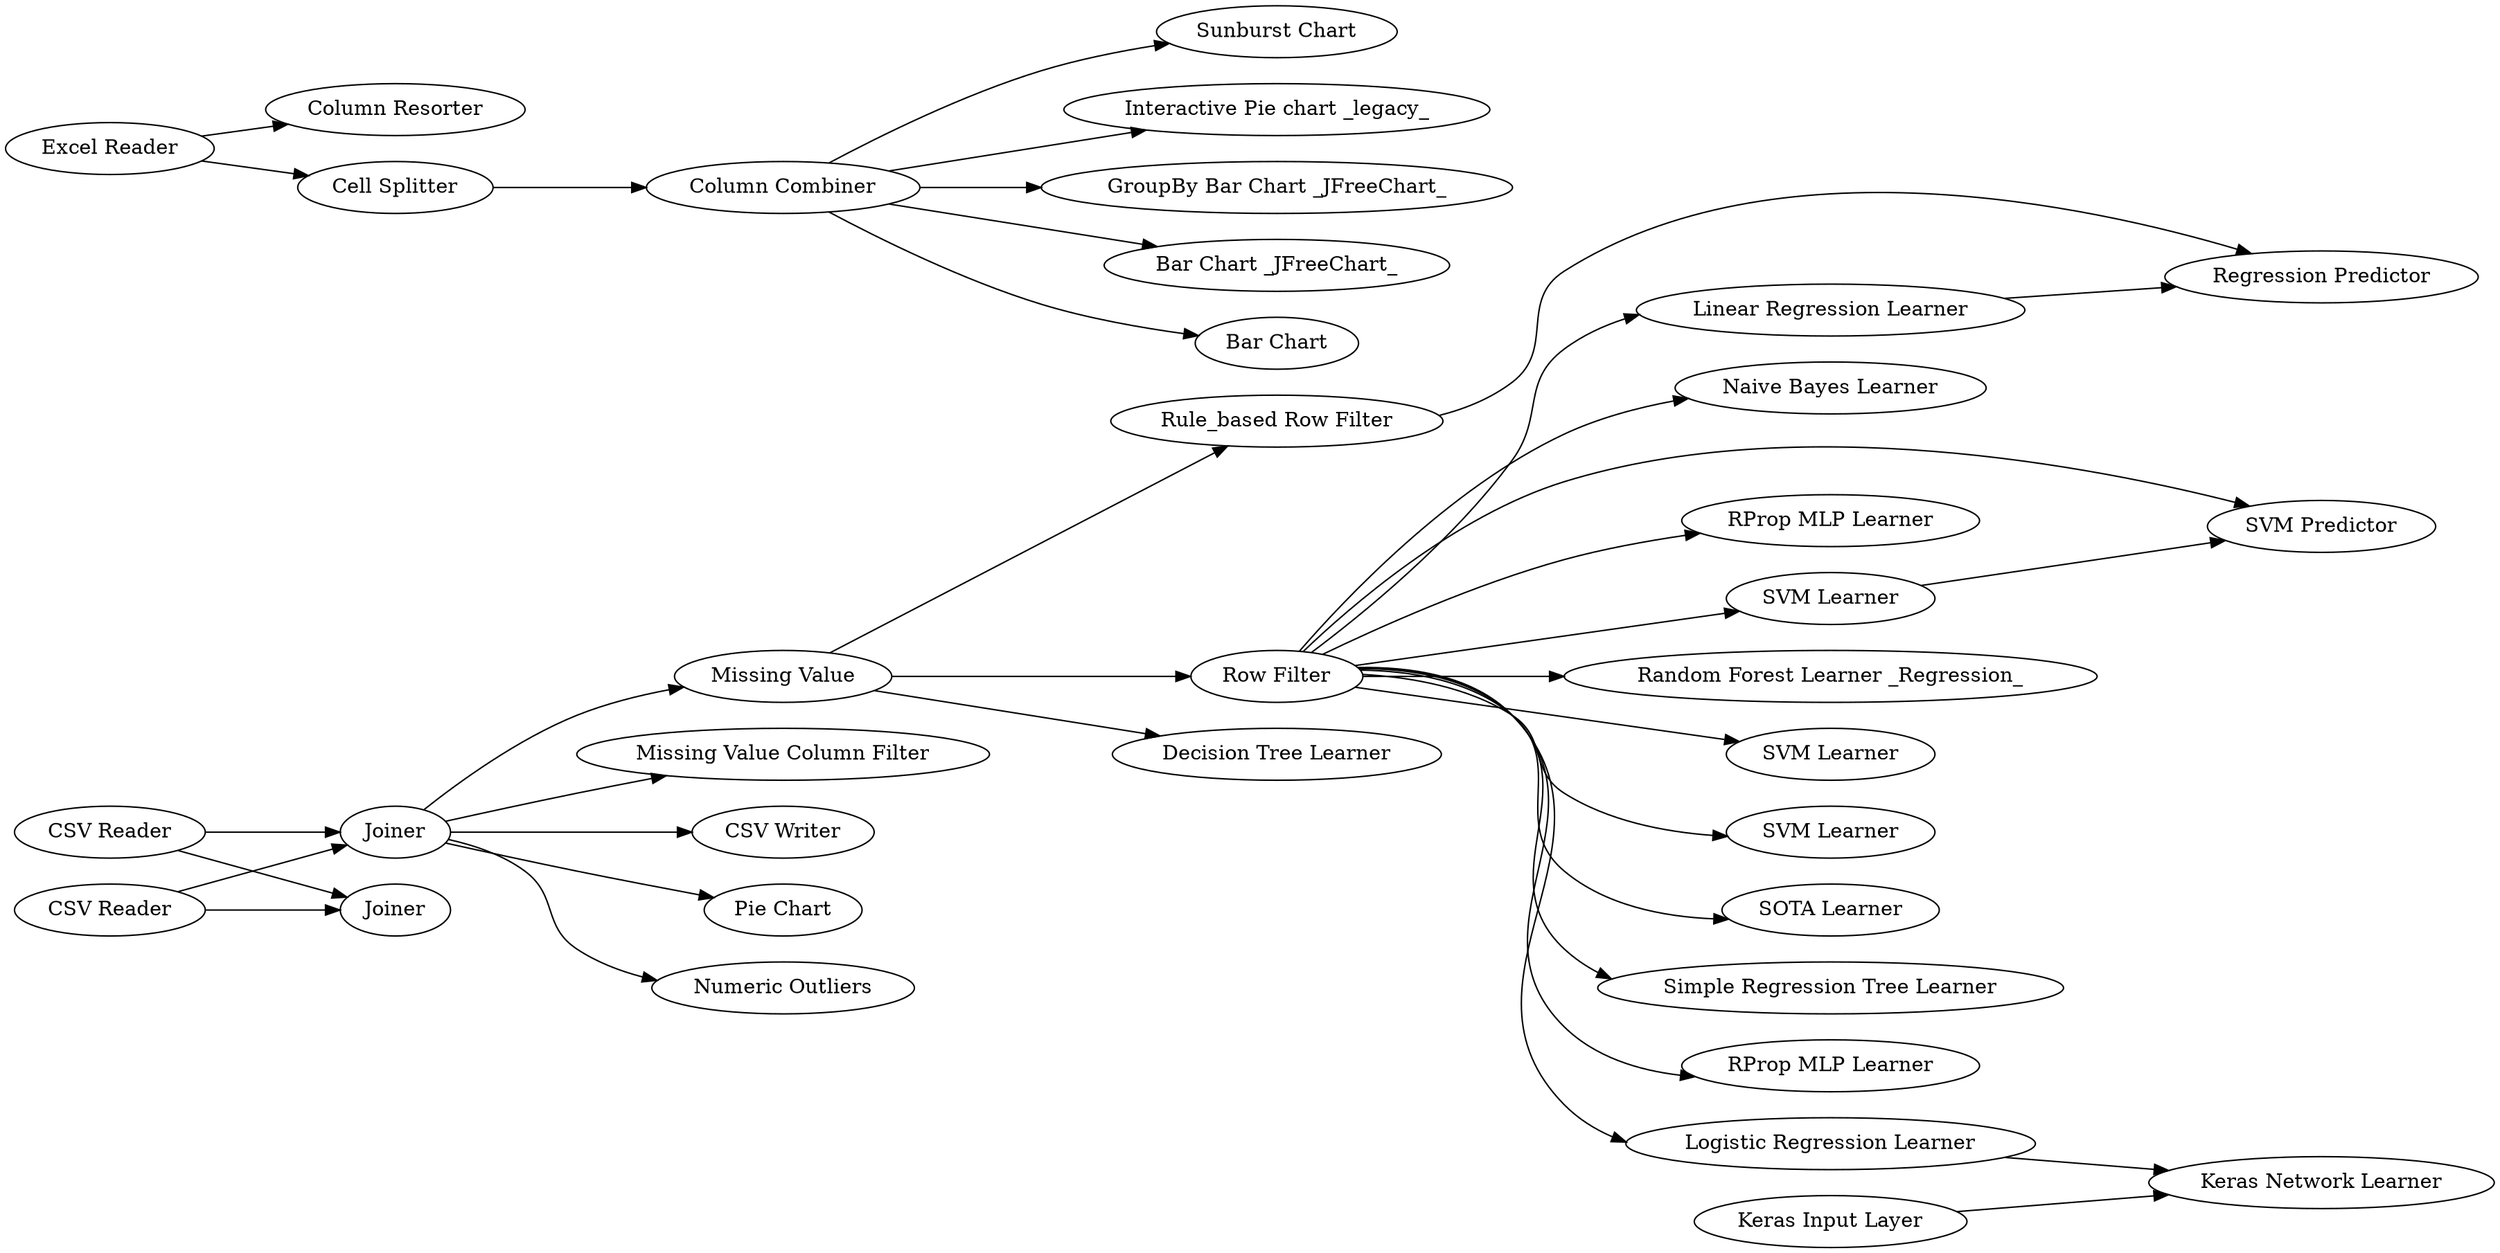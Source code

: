digraph {
	13 -> 15
	20 -> 21
	8 -> 13
	15 -> 46
	5 -> 40
	15 -> 30
	5 -> 41
	2 -> 4
	13 -> 32
	15 -> 33
	15 -> 31
	10 -> 8
	15 -> 45
	15 -> 23
	5 -> 38
	8 -> 12
	5 -> 43
	8 -> 11
	15 -> 19
	9 -> 8
	16 -> 21
	26 -> 22
	3 -> 5
	13 -> 16
	29 -> 45
	19 -> 22
	15 -> 36
	8 -> 37
	15 -> 29
	10 -> 44
	5 -> 39
	15 -> 20
	9 -> 44
	15 -> 34
	8 -> 14
	15 -> 35
	2 -> 3
	9 [label="CSV Reader"]
	45 [label="SVM Predictor"]
	21 [label="Regression Predictor"]
	26 [label="Keras Input Layer"]
	8 [label=Joiner]
	3 [label="Cell Splitter"]
	19 [label="Logistic Regression Learner"]
	41 [label="Interactive Pie chart _legacy_"]
	31 [label="RProp MLP Learner"]
	15 [label="Row Filter"]
	10 [label="CSV Reader"]
	12 [label="Missing Value Column Filter"]
	16 [label="Rule_based Row Filter"]
	30 [label="SOTA Learner"]
	22 [label="Keras Network Learner"]
	11 [label="CSV Writer"]
	4 [label="Column Resorter"]
	23 [label="Naive Bayes Learner"]
	14 [label="Numeric Outliers"]
	38 [label="GroupBy Bar Chart _JFreeChart_"]
	5 [label="Column Combiner"]
	43 [label="Bar Chart _JFreeChart_"]
	13 [label="Missing Value"]
	44 [label=Joiner]
	20 [label="Linear Regression Learner"]
	35 [label="SVM Learner"]
	29 [label="SVM Learner"]
	34 [label="Random Forest Learner _Regression_"]
	36 [label="RProp MLP Learner"]
	46 [label="SVM Learner"]
	40 [label="Sunburst Chart"]
	39 [label="Bar Chart"]
	33 [label="Simple Regression Tree Learner"]
	32 [label="Decision Tree Learner"]
	2 [label="Excel Reader"]
	37 [label="Pie Chart"]
	rankdir=LR
}
